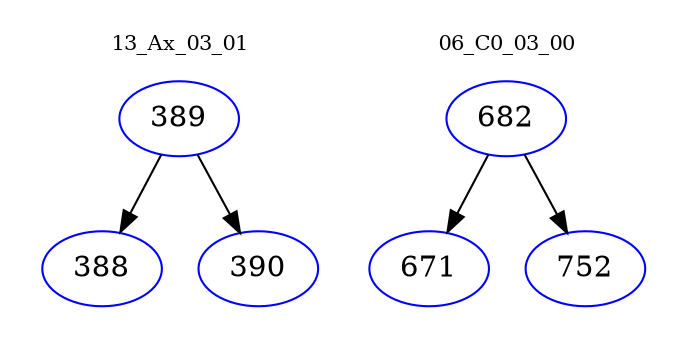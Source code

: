 digraph{
subgraph cluster_0 {
color = white
label = "13_Ax_03_01";
fontsize=10;
T0_389 [label="389", color="blue"]
T0_389 -> T0_388 [color="black"]
T0_388 [label="388", color="blue"]
T0_389 -> T0_390 [color="black"]
T0_390 [label="390", color="blue"]
}
subgraph cluster_1 {
color = white
label = "06_C0_03_00";
fontsize=10;
T1_682 [label="682", color="blue"]
T1_682 -> T1_671 [color="black"]
T1_671 [label="671", color="blue"]
T1_682 -> T1_752 [color="black"]
T1_752 [label="752", color="blue"]
}
}

